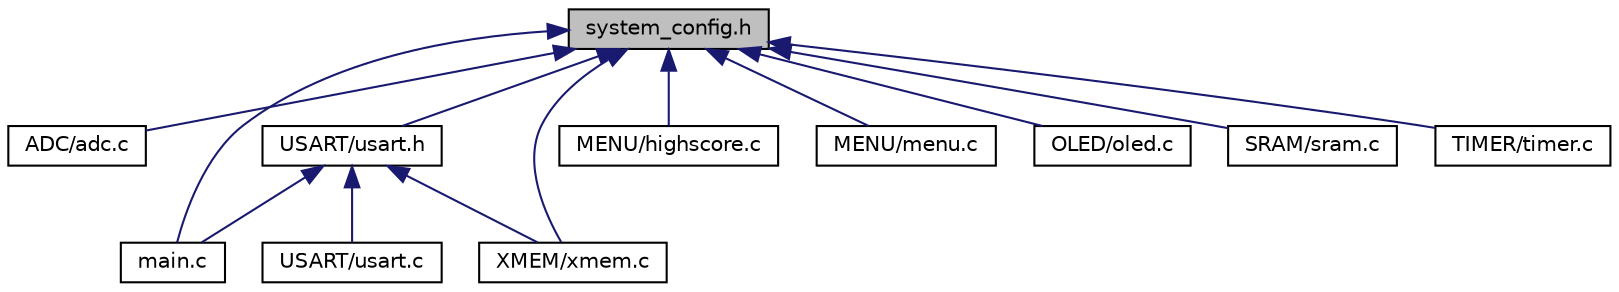 digraph "system_config.h"
{
 // LATEX_PDF_SIZE
  edge [fontname="Helvetica",fontsize="10",labelfontname="Helvetica",labelfontsize="10"];
  node [fontname="Helvetica",fontsize="10",shape=record];
  Node1 [label="system_config.h",height=0.2,width=0.4,color="black", fillcolor="grey75", style="filled", fontcolor="black",tooltip="Global configuration for the ATMEGA."];
  Node1 -> Node2 [dir="back",color="midnightblue",fontsize="10",style="solid",fontname="Helvetica"];
  Node2 [label="ADC/adc.c",height=0.2,width=0.4,color="black", fillcolor="white", style="filled",URL="$adc_8c.html",tooltip="Driver for reading from adc. This is given that the adc is setup as xmem, see xmem...."];
  Node1 -> Node3 [dir="back",color="midnightblue",fontsize="10",style="solid",fontname="Helvetica"];
  Node3 [label="main.c",height=0.2,width=0.4,color="black", fillcolor="white", style="filled",URL="$main_8c.html",tooltip="The main function for running the code of the application."];
  Node1 -> Node4 [dir="back",color="midnightblue",fontsize="10",style="solid",fontname="Helvetica"];
  Node4 [label="USART/usart.h",height=0.2,width=0.4,color="black", fillcolor="white", style="filled",URL="$usart_8h.html",tooltip="USART driver for ATMEGA162."];
  Node4 -> Node3 [dir="back",color="midnightblue",fontsize="10",style="solid",fontname="Helvetica"];
  Node4 -> Node5 [dir="back",color="midnightblue",fontsize="10",style="solid",fontname="Helvetica"];
  Node5 [label="USART/usart.c",height=0.2,width=0.4,color="black", fillcolor="white", style="filled",URL="$usart_8c_source.html",tooltip=" "];
  Node4 -> Node6 [dir="back",color="midnightblue",fontsize="10",style="solid",fontname="Helvetica"];
  Node6 [label="XMEM/xmem.c",height=0.2,width=0.4,color="black", fillcolor="white", style="filled",URL="$xmem_8c_source.html",tooltip=" "];
  Node1 -> Node7 [dir="back",color="midnightblue",fontsize="10",style="solid",fontname="Helvetica"];
  Node7 [label="MENU/highscore.c",height=0.2,width=0.4,color="black", fillcolor="white", style="filled",URL="$highscore_8c_source.html",tooltip=" "];
  Node1 -> Node8 [dir="back",color="midnightblue",fontsize="10",style="solid",fontname="Helvetica"];
  Node8 [label="MENU/menu.c",height=0.2,width=0.4,color="black", fillcolor="white", style="filled",URL="$menu_8c_source.html",tooltip=" "];
  Node1 -> Node9 [dir="back",color="midnightblue",fontsize="10",style="solid",fontname="Helvetica"];
  Node9 [label="OLED/oled.c",height=0.2,width=0.4,color="black", fillcolor="white", style="filled",URL="$oled_8c_source.html",tooltip=" "];
  Node1 -> Node10 [dir="back",color="midnightblue",fontsize="10",style="solid",fontname="Helvetica"];
  Node10 [label="SRAM/sram.c",height=0.2,width=0.4,color="black", fillcolor="white", style="filled",URL="$sram_8c_source.html",tooltip=" "];
  Node1 -> Node11 [dir="back",color="midnightblue",fontsize="10",style="solid",fontname="Helvetica"];
  Node11 [label="TIMER/timer.c",height=0.2,width=0.4,color="black", fillcolor="white", style="filled",URL="$timer_8c_source.html",tooltip=" "];
  Node1 -> Node6 [dir="back",color="midnightblue",fontsize="10",style="solid",fontname="Helvetica"];
}
